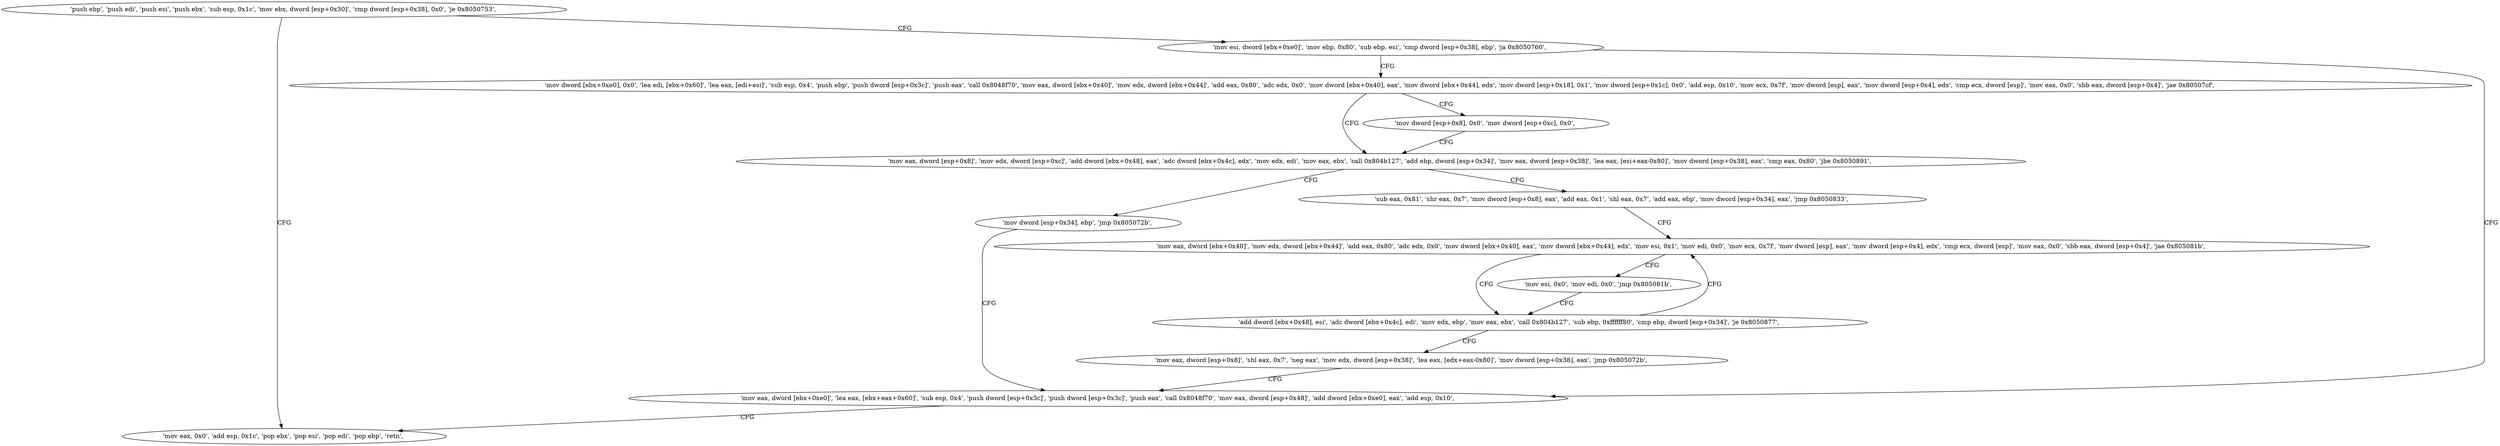 digraph "func" {
"134547206" [label = "'push ebp', 'push edi', 'push esi', 'push ebx', 'sub esp, 0x1c', 'mov ebx, dword [esp+0x30]', 'cmp dword [esp+0x38], 0x0', 'je 0x8050753', " ]
"134547283" [label = "'mov eax, 0x0', 'add esp, 0x1c', 'pop ebx', 'pop esi', 'pop edi', 'pop ebp', 'retn', " ]
"134547224" [label = "'mov esi, dword [ebx+0xe0]', 'mov ebp, 0x80', 'sub ebp, esi', 'cmp dword [esp+0x38], ebp', 'ja 0x8050760', " ]
"134547296" [label = "'mov dword [ebx+0xe0], 0x0', 'lea edi, [ebx+0x60]', 'lea eax, [edi+esi]', 'sub esp, 0x4', 'push ebp', 'push dword [esp+0x3c]', 'push eax', 'call 0x8048f70', 'mov eax, dword [ebx+0x40]', 'mov edx, dword [ebx+0x44]', 'add eax, 0x80', 'adc edx, 0x0', 'mov dword [ebx+0x40], eax', 'mov dword [ebx+0x44], edx', 'mov dword [esp+0x18], 0x1', 'mov dword [esp+0x1c], 0x0', 'add esp, 0x10', 'mov ecx, 0x7f', 'mov dword [esp], eax', 'mov dword [esp+0x4], edx', 'cmp ecx, dword [esp]', 'mov eax, 0x0', 'sbb eax, dword [esp+0x4]', 'jae 0x80507cf', " ]
"134547243" [label = "'mov eax, dword [ebx+0xe0]', 'lea eax, [ebx+eax+0x60]', 'sub esp, 0x4', 'push dword [esp+0x3c]', 'push dword [esp+0x3c]', 'push eax', 'call 0x8048f70', 'mov eax, dword [esp+0x48]', 'add dword [ebx+0xe0], eax', 'add esp, 0x10', " ]
"134547407" [label = "'mov eax, dword [esp+0x8]', 'mov edx, dword [esp+0xc]', 'add dword [ebx+0x48], eax', 'adc dword [ebx+0x4c], edx', 'mov edx, edi', 'mov eax, ebx', 'call 0x804b127', 'add ebp, dword [esp+0x34]', 'mov eax, dword [esp+0x38]', 'lea eax, [esi+eax-0x80]', 'mov dword [esp+0x38], eax', 'cmp eax, 0x80', 'jbe 0x8050891', " ]
"134547391" [label = "'mov dword [esp+0x8], 0x0', 'mov dword [esp+0xc], 0x0', " ]
"134547601" [label = "'mov dword [esp+0x34], ebp', 'jmp 0x805072b', " ]
"134547457" [label = "'sub eax, 0x81', 'shr eax, 0x7', 'mov dword [esp+0x8], eax', 'add eax, 0x1', 'shl eax, 0x7', 'add eax, ebp', 'mov dword [esp+0x34], eax', 'jmp 0x8050833', " ]
"134547507" [label = "'mov eax, dword [ebx+0x40]', 'mov edx, dword [ebx+0x44]', 'add eax, 0x80', 'adc edx, 0x0', 'mov dword [ebx+0x40], eax', 'mov dword [ebx+0x44], edx', 'mov esi, 0x1', 'mov edi, 0x0', 'mov ecx, 0x7f', 'mov dword [esp], eax', 'mov dword [esp+0x4], edx', 'cmp ecx, dword [esp]', 'mov eax, 0x0', 'sbb eax, dword [esp+0x4]', 'jae 0x805081b', " ]
"134547483" [label = "'add dword [ebx+0x48], esi', 'adc dword [ebx+0x4c], edi', 'mov edx, ebp', 'mov eax, ebx', 'call 0x804b127', 'sub ebp, 0xffffff80', 'cmp ebp, dword [esp+0x34]', 'je 0x8050877', " ]
"134547563" [label = "'mov esi, 0x0', 'mov edi, 0x0', 'jmp 0x805081b', " ]
"134547575" [label = "'mov eax, dword [esp+0x8]', 'shl eax, 0x7', 'neg eax', 'mov edx, dword [esp+0x38]', 'lea eax, [edx+eax-0x80]', 'mov dword [esp+0x38], eax', 'jmp 0x805072b', " ]
"134547206" -> "134547283" [ label = "CFG" ]
"134547206" -> "134547224" [ label = "CFG" ]
"134547224" -> "134547296" [ label = "CFG" ]
"134547224" -> "134547243" [ label = "CFG" ]
"134547296" -> "134547407" [ label = "CFG" ]
"134547296" -> "134547391" [ label = "CFG" ]
"134547243" -> "134547283" [ label = "CFG" ]
"134547407" -> "134547601" [ label = "CFG" ]
"134547407" -> "134547457" [ label = "CFG" ]
"134547391" -> "134547407" [ label = "CFG" ]
"134547601" -> "134547243" [ label = "CFG" ]
"134547457" -> "134547507" [ label = "CFG" ]
"134547507" -> "134547483" [ label = "CFG" ]
"134547507" -> "134547563" [ label = "CFG" ]
"134547483" -> "134547575" [ label = "CFG" ]
"134547483" -> "134547507" [ label = "CFG" ]
"134547563" -> "134547483" [ label = "CFG" ]
"134547575" -> "134547243" [ label = "CFG" ]
}
